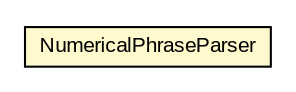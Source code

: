 #!/usr/local/bin/dot
#
# Class diagram 
# Generated by UMLGraph version R5_6-24-gf6e263 (http://www.umlgraph.org/)
#

digraph G {
	edge [fontname="arial",fontsize=10,labelfontname="arial",labelfontsize=10];
	node [fontname="arial",fontsize=10,shape=plaintext];
	nodesep=0.25;
	ranksep=0.5;
	// edu.arizona.biosemantics.semanticmarkup.markupelement.description.ling.extract.lib.NumericalPhraseParser
	c106584 [label=<<table title="edu.arizona.biosemantics.semanticmarkup.markupelement.description.ling.extract.lib.NumericalPhraseParser" border="0" cellborder="1" cellspacing="0" cellpadding="2" port="p" bgcolor="lemonChiffon" href="./NumericalPhraseParser.html">
		<tr><td><table border="0" cellspacing="0" cellpadding="1">
<tr><td align="center" balign="center"> NumericalPhraseParser </td></tr>
		</table></td></tr>
		</table>>, URL="./NumericalPhraseParser.html", fontname="arial", fontcolor="black", fontsize=10.0];
}

